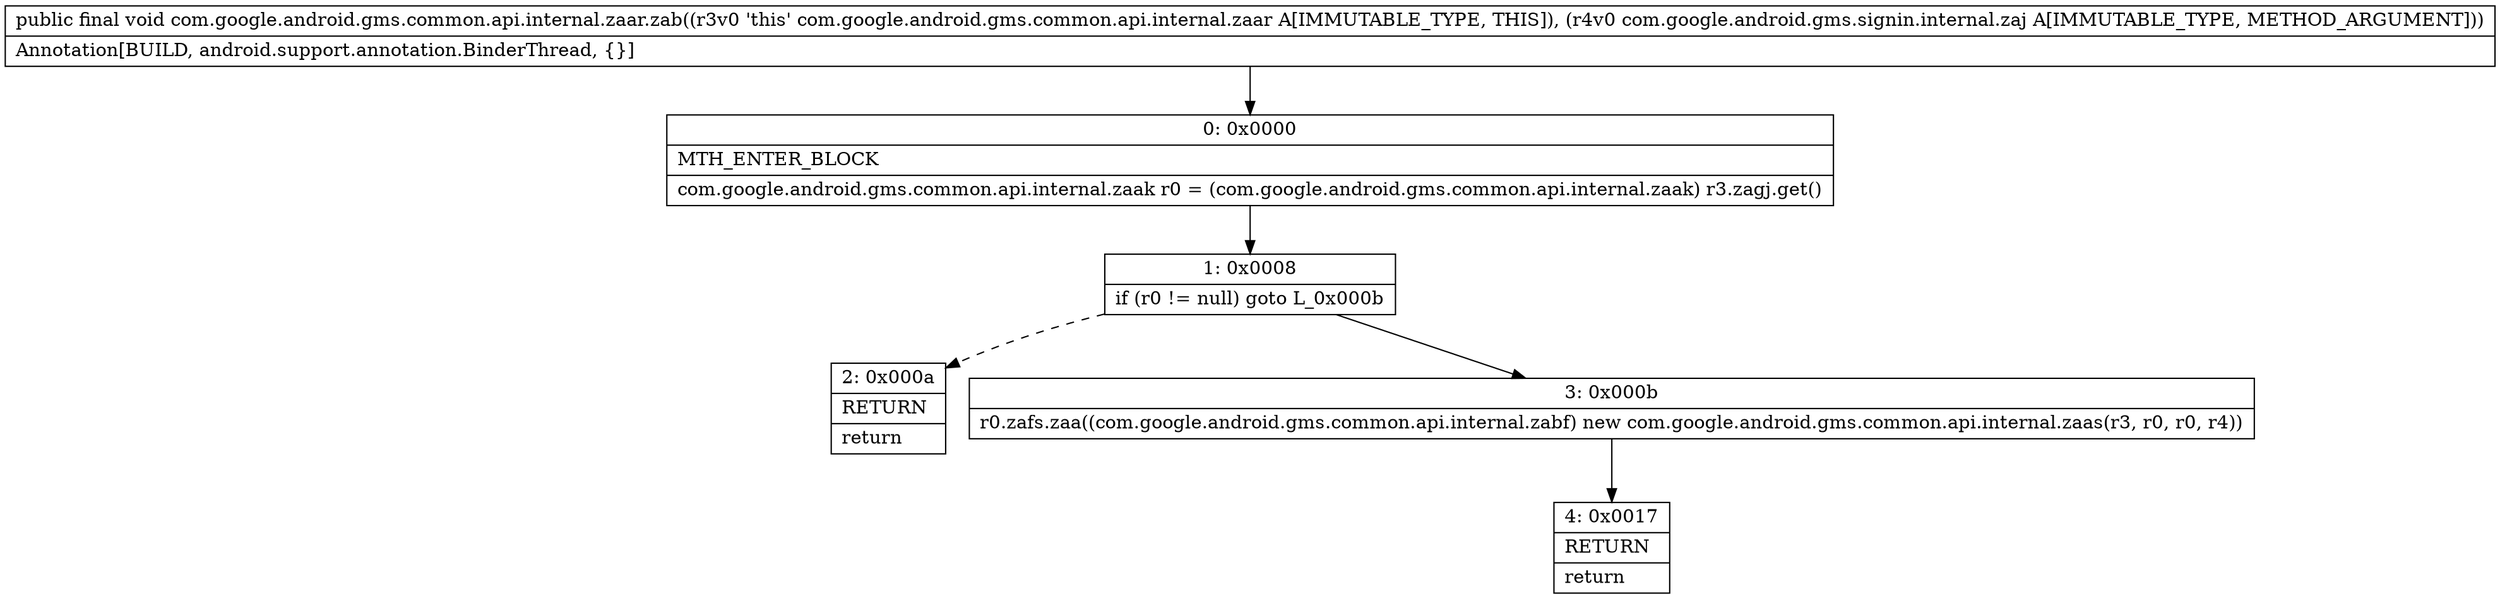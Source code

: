digraph "CFG forcom.google.android.gms.common.api.internal.zaar.zab(Lcom\/google\/android\/gms\/signin\/internal\/zaj;)V" {
Node_0 [shape=record,label="{0\:\ 0x0000|MTH_ENTER_BLOCK\l|com.google.android.gms.common.api.internal.zaak r0 = (com.google.android.gms.common.api.internal.zaak) r3.zagj.get()\l}"];
Node_1 [shape=record,label="{1\:\ 0x0008|if (r0 != null) goto L_0x000b\l}"];
Node_2 [shape=record,label="{2\:\ 0x000a|RETURN\l|return\l}"];
Node_3 [shape=record,label="{3\:\ 0x000b|r0.zafs.zaa((com.google.android.gms.common.api.internal.zabf) new com.google.android.gms.common.api.internal.zaas(r3, r0, r0, r4))\l}"];
Node_4 [shape=record,label="{4\:\ 0x0017|RETURN\l|return\l}"];
MethodNode[shape=record,label="{public final void com.google.android.gms.common.api.internal.zaar.zab((r3v0 'this' com.google.android.gms.common.api.internal.zaar A[IMMUTABLE_TYPE, THIS]), (r4v0 com.google.android.gms.signin.internal.zaj A[IMMUTABLE_TYPE, METHOD_ARGUMENT]))  | Annotation[BUILD, android.support.annotation.BinderThread, \{\}]\l}"];
MethodNode -> Node_0;
Node_0 -> Node_1;
Node_1 -> Node_2[style=dashed];
Node_1 -> Node_3;
Node_3 -> Node_4;
}

